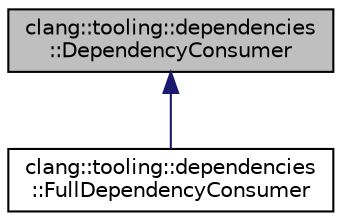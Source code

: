 digraph "clang::tooling::dependencies::DependencyConsumer"
{
 // LATEX_PDF_SIZE
  bgcolor="transparent";
  edge [fontname="Helvetica",fontsize="10",labelfontname="Helvetica",labelfontsize="10"];
  node [fontname="Helvetica",fontsize="10",shape=record];
  Node1 [label="clang::tooling::dependencies\l::DependencyConsumer",height=0.2,width=0.4,color="black", fillcolor="grey75", style="filled", fontcolor="black",tooltip=" "];
  Node1 -> Node2 [dir="back",color="midnightblue",fontsize="10",style="solid",fontname="Helvetica"];
  Node2 [label="clang::tooling::dependencies\l::FullDependencyConsumer",height=0.2,width=0.4,color="black",URL="$classclang_1_1tooling_1_1dependencies_1_1FullDependencyConsumer.html",tooltip=" "];
}
